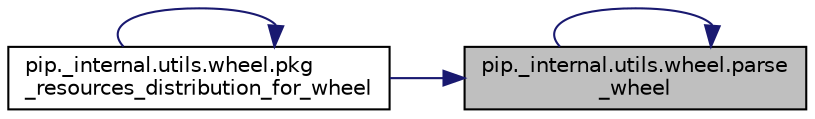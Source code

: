 digraph "pip._internal.utils.wheel.parse_wheel"
{
 // LATEX_PDF_SIZE
  edge [fontname="Helvetica",fontsize="10",labelfontname="Helvetica",labelfontsize="10"];
  node [fontname="Helvetica",fontsize="10",shape=record];
  rankdir="RL";
  Node1 [label="pip._internal.utils.wheel.parse\l_wheel",height=0.2,width=0.4,color="black", fillcolor="grey75", style="filled", fontcolor="black",tooltip=" "];
  Node1 -> Node1 [dir="back",color="midnightblue",fontsize="10",style="solid",fontname="Helvetica"];
  Node1 -> Node2 [dir="back",color="midnightblue",fontsize="10",style="solid",fontname="Helvetica"];
  Node2 [label="pip._internal.utils.wheel.pkg\l_resources_distribution_for_wheel",height=0.2,width=0.4,color="black", fillcolor="white", style="filled",URL="$d5/d40/namespacepip_1_1__internal_1_1utils_1_1wheel.html#af34bfda22bc345e6ba61a4f98354ae46",tooltip=" "];
  Node2 -> Node2 [dir="back",color="midnightblue",fontsize="10",style="solid",fontname="Helvetica"];
}
